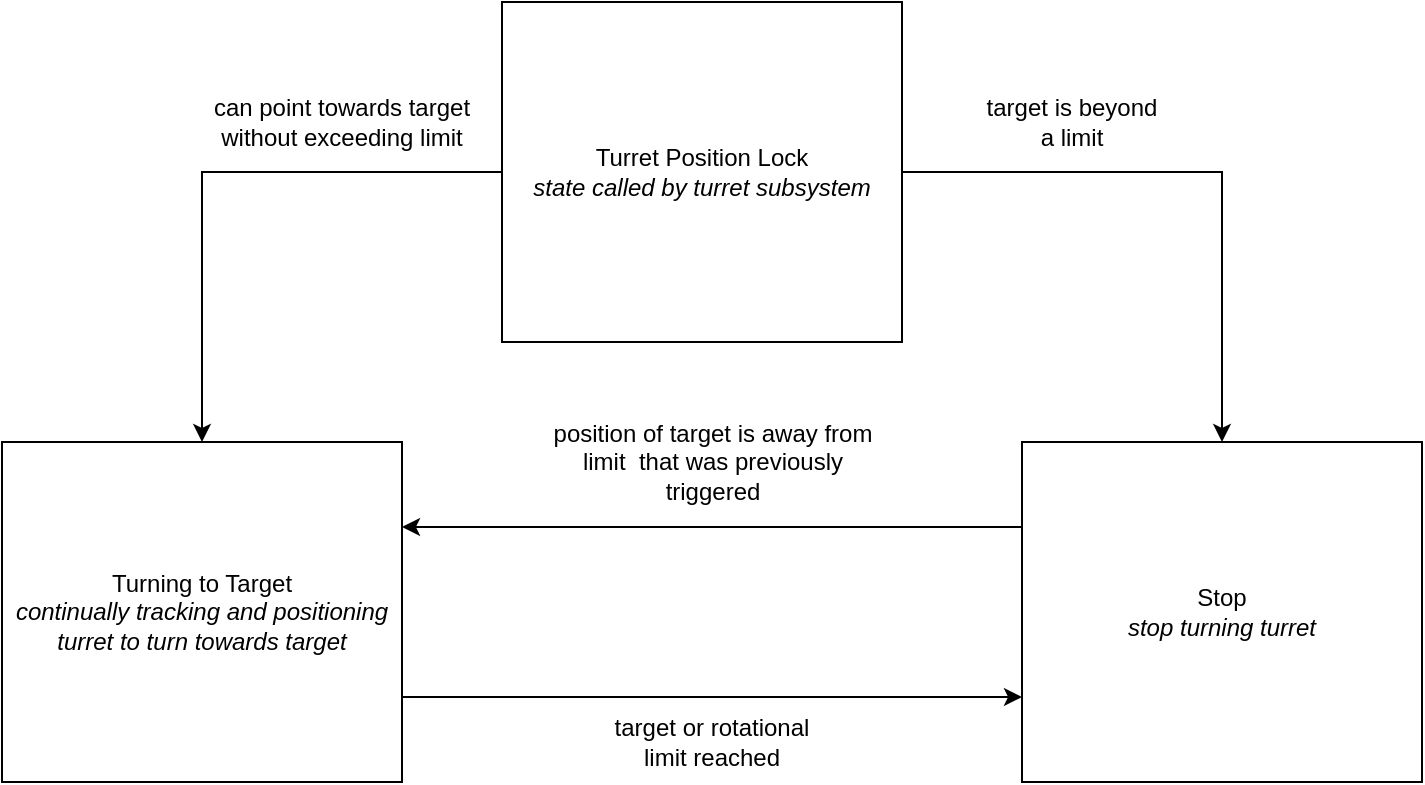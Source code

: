 <mxfile version="12.6.2" type="device"><diagram id="NOXMv1cNf6Tr-rwSmsH8" name="Page-1"><mxGraphModel dx="1422" dy="741" grid="1" gridSize="10" guides="1" tooltips="1" connect="1" arrows="1" fold="1" page="1" pageScale="1" pageWidth="850" pageHeight="1100" math="0" shadow="0"><root><mxCell id="0"/><mxCell id="1" parent="0"/><mxCell id="x1P5ctdXYcPD0vHJhJS8-4" style="edgeStyle=orthogonalEdgeStyle;rounded=0;orthogonalLoop=1;jettySize=auto;html=1;entryX=0.5;entryY=0;entryDx=0;entryDy=0;" edge="1" parent="1" source="x1P5ctdXYcPD0vHJhJS8-1" target="x1P5ctdXYcPD0vHJhJS8-2"><mxGeometry relative="1" as="geometry"/></mxCell><mxCell id="x1P5ctdXYcPD0vHJhJS8-5" style="edgeStyle=orthogonalEdgeStyle;rounded=0;orthogonalLoop=1;jettySize=auto;html=1;entryX=0.5;entryY=0;entryDx=0;entryDy=0;" edge="1" parent="1" source="x1P5ctdXYcPD0vHJhJS8-1" target="x1P5ctdXYcPD0vHJhJS8-3"><mxGeometry relative="1" as="geometry"/></mxCell><mxCell id="x1P5ctdXYcPD0vHJhJS8-1" value="&lt;div&gt;Turret Position Lock&lt;/div&gt;&lt;div&gt;&lt;i&gt;state called by turret subsystem&lt;/i&gt;&lt;br&gt;&lt;/div&gt;" style="rounded=0;whiteSpace=wrap;html=1;" vertex="1" parent="1"><mxGeometry x="320" y="60" width="200" height="170" as="geometry"/></mxCell><mxCell id="x1P5ctdXYcPD0vHJhJS8-6" style="edgeStyle=orthogonalEdgeStyle;rounded=0;orthogonalLoop=1;jettySize=auto;html=1;exitX=1;exitY=0.75;exitDx=0;exitDy=0;entryX=0;entryY=0.75;entryDx=0;entryDy=0;" edge="1" parent="1" source="x1P5ctdXYcPD0vHJhJS8-2" target="x1P5ctdXYcPD0vHJhJS8-3"><mxGeometry relative="1" as="geometry"><Array as="points"><mxPoint x="450" y="408"/><mxPoint x="450" y="408"/></Array></mxGeometry></mxCell><mxCell id="x1P5ctdXYcPD0vHJhJS8-2" value="&lt;div&gt;Turning to Target&lt;/div&gt;&lt;div&gt;&lt;i&gt;continually tracking and positioning turret to turn towards target&lt;/i&gt;&lt;br&gt;&lt;/div&gt;" style="rounded=0;whiteSpace=wrap;html=1;" vertex="1" parent="1"><mxGeometry x="70" y="280" width="200" height="170" as="geometry"/></mxCell><mxCell id="x1P5ctdXYcPD0vHJhJS8-11" style="edgeStyle=orthogonalEdgeStyle;rounded=0;orthogonalLoop=1;jettySize=auto;html=1;exitX=0;exitY=0.25;exitDx=0;exitDy=0;entryX=1;entryY=0.25;entryDx=0;entryDy=0;" edge="1" parent="1" source="x1P5ctdXYcPD0vHJhJS8-3" target="x1P5ctdXYcPD0vHJhJS8-2"><mxGeometry relative="1" as="geometry"/></mxCell><mxCell id="x1P5ctdXYcPD0vHJhJS8-3" value="&lt;div&gt;Stop&lt;/div&gt;&lt;div&gt;&lt;i&gt;stop turning turret&lt;/i&gt;&lt;br&gt;&lt;/div&gt;" style="rounded=0;whiteSpace=wrap;html=1;" vertex="1" parent="1"><mxGeometry x="580" y="280" width="200" height="170" as="geometry"/></mxCell><mxCell id="x1P5ctdXYcPD0vHJhJS8-8" value="target or rotational limit reached" style="text;html=1;strokeColor=none;fillColor=none;align=center;verticalAlign=middle;whiteSpace=wrap;rounded=0;" vertex="1" parent="1"><mxGeometry x="365" y="420" width="120" height="20" as="geometry"/></mxCell><mxCell id="x1P5ctdXYcPD0vHJhJS8-12" value="position of target is away from limit&amp;nbsp; that was previously triggered" style="text;html=1;strokeColor=none;fillColor=none;align=center;verticalAlign=middle;whiteSpace=wrap;rounded=0;" vertex="1" parent="1"><mxGeometry x="337.5" y="280" width="175" height="20" as="geometry"/></mxCell><mxCell id="x1P5ctdXYcPD0vHJhJS8-13" value="target is beyond a limit" style="text;html=1;strokeColor=none;fillColor=none;align=center;verticalAlign=middle;whiteSpace=wrap;rounded=0;" vertex="1" parent="1"><mxGeometry x="560" y="110" width="90" height="20" as="geometry"/></mxCell><mxCell id="x1P5ctdXYcPD0vHJhJS8-14" value="can point towards target without exceeding limit" style="text;html=1;strokeColor=none;fillColor=none;align=center;verticalAlign=middle;whiteSpace=wrap;rounded=0;" vertex="1" parent="1"><mxGeometry x="170" y="110" width="140" height="20" as="geometry"/></mxCell></root></mxGraphModel></diagram></mxfile>